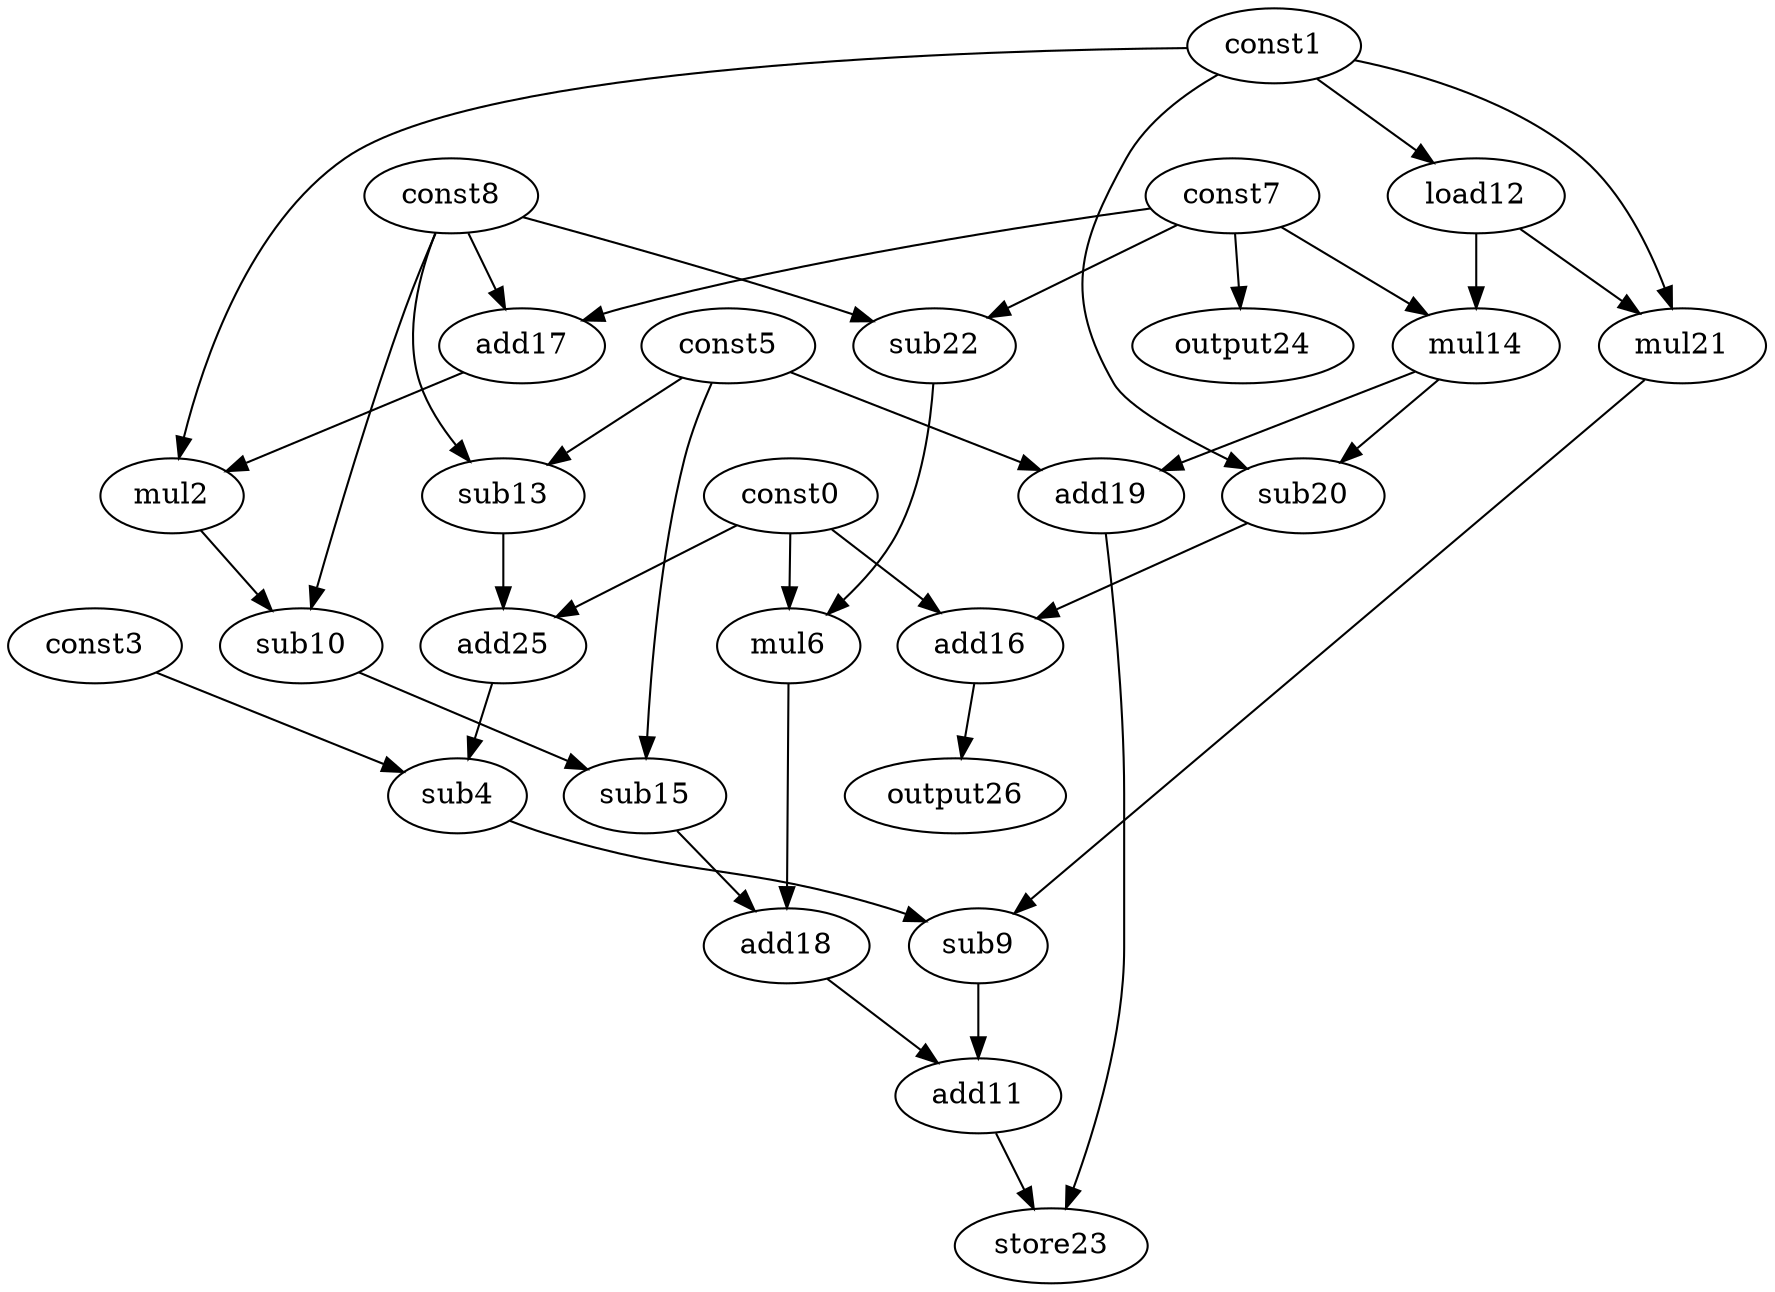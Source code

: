digraph G { 
const0[opcode=const]; 
const1[opcode=const]; 
mul2[opcode=mul]; 
const3[opcode=const]; 
sub4[opcode=sub]; 
const5[opcode=const]; 
mul6[opcode=mul]; 
const7[opcode=const]; 
const8[opcode=const]; 
sub9[opcode=sub]; 
sub10[opcode=sub]; 
add11[opcode=add]; 
load12[opcode=load]; 
sub13[opcode=sub]; 
mul14[opcode=mul]; 
sub15[opcode=sub]; 
add16[opcode=add]; 
add17[opcode=add]; 
add18[opcode=add]; 
add19[opcode=add]; 
sub20[opcode=sub]; 
mul21[opcode=mul]; 
sub22[opcode=sub]; 
store23[opcode=store]; 
output24[opcode=output]; 
add25[opcode=add]; 
output26[opcode=output]; 
const1->load12[operand=0];
const8->sub13[operand=0];
const5->sub13[operand=1];
const8->add17[operand=0];
const7->add17[operand=1];
const8->sub22[operand=0];
const7->sub22[operand=1];
const7->output24[operand=0];
const1->mul2[operand=0];
add17->mul2[operand=1];
const0->mul6[operand=0];
sub22->mul6[operand=1];
load12->mul14[operand=0];
const7->mul14[operand=1];
const1->mul21[operand=0];
load12->mul21[operand=1];
const0->add25[operand=0];
sub13->add25[operand=1];
add25->sub4[operand=0];
const3->sub4[operand=1];
const8->sub10[operand=0];
mul2->sub10[operand=1];
const5->add19[operand=0];
mul14->add19[operand=1];
const1->sub20[operand=0];
mul14->sub20[operand=1];
sub4->sub9[operand=0];
mul21->sub9[operand=1];
sub10->sub15[operand=0];
const5->sub15[operand=1];
const0->add16[operand=0];
sub20->add16[operand=1];
mul6->add18[operand=0];
sub15->add18[operand=1];
add16->output26[operand=0];
sub9->add11[operand=0];
add18->add11[operand=1];
add19->store23[operand=0];
add11->store23[operand=1];
}
